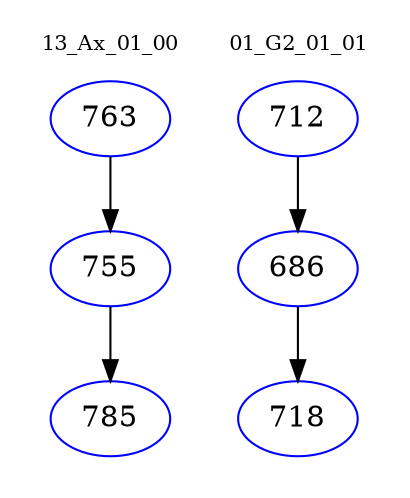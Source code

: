 digraph{
subgraph cluster_0 {
color = white
label = "13_Ax_01_00";
fontsize=10;
T0_763 [label="763", color="blue"]
T0_763 -> T0_755 [color="black"]
T0_755 [label="755", color="blue"]
T0_755 -> T0_785 [color="black"]
T0_785 [label="785", color="blue"]
}
subgraph cluster_1 {
color = white
label = "01_G2_01_01";
fontsize=10;
T1_712 [label="712", color="blue"]
T1_712 -> T1_686 [color="black"]
T1_686 [label="686", color="blue"]
T1_686 -> T1_718 [color="black"]
T1_718 [label="718", color="blue"]
}
}
